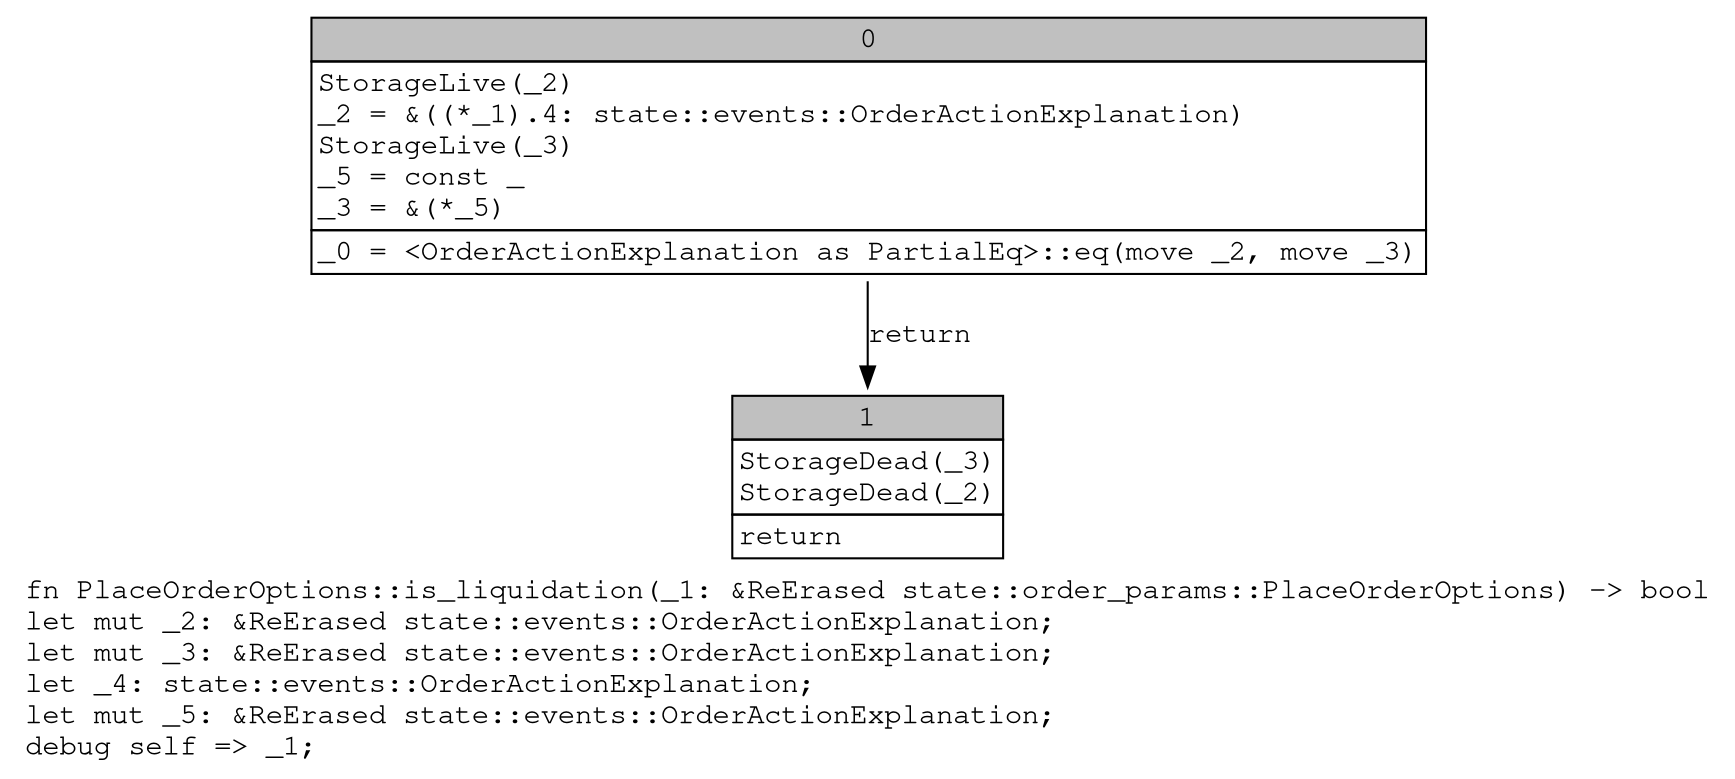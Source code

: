 digraph Mir_0_3666 {
    graph [fontname="Courier, monospace"];
    node [fontname="Courier, monospace"];
    edge [fontname="Courier, monospace"];
    label=<fn PlaceOrderOptions::is_liquidation(_1: &amp;ReErased state::order_params::PlaceOrderOptions) -&gt; bool<br align="left"/>let mut _2: &amp;ReErased state::events::OrderActionExplanation;<br align="left"/>let mut _3: &amp;ReErased state::events::OrderActionExplanation;<br align="left"/>let _4: state::events::OrderActionExplanation;<br align="left"/>let mut _5: &amp;ReErased state::events::OrderActionExplanation;<br align="left"/>debug self =&gt; _1;<br align="left"/>>;
    bb0__0_3666 [shape="none", label=<<table border="0" cellborder="1" cellspacing="0"><tr><td bgcolor="gray" align="center" colspan="1">0</td></tr><tr><td align="left" balign="left">StorageLive(_2)<br/>_2 = &amp;((*_1).4: state::events::OrderActionExplanation)<br/>StorageLive(_3)<br/>_5 = const _<br/>_3 = &amp;(*_5)<br/></td></tr><tr><td align="left">_0 = &lt;OrderActionExplanation as PartialEq&gt;::eq(move _2, move _3)</td></tr></table>>];
    bb1__0_3666 [shape="none", label=<<table border="0" cellborder="1" cellspacing="0"><tr><td bgcolor="gray" align="center" colspan="1">1</td></tr><tr><td align="left" balign="left">StorageDead(_3)<br/>StorageDead(_2)<br/></td></tr><tr><td align="left">return</td></tr></table>>];
    bb0__0_3666 -> bb1__0_3666 [label="return"];
}
